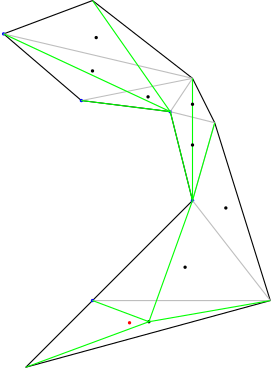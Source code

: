 <?xml version="1.0" encoding="UTF-8"?>
<ipe version="70005" creator="HGeometry"><ipestyle name="opacities">
<opacity name="10%" value="0.1"/>
<opacity name="20%" value="0.2"/>
<opacity name="30%" value="0.3"/>
<opacity name="40%" value="0.4"/>
<opacity name="50%" value="0.5"/>
<opacity name="60%" value="0.6"/>
<opacity name="70%" value="0.7"/>
<opacity name="80%" value="0.8"/>
<opacity name="90%" value="0.9"/>
</ipestyle><ipestyle name="basic">
<color name="red" value="1 0 0"/>
<color name="green" value="0 1 0"/>
<color name="blue" value="0 0 1"/>
<color name="yellow" value="1 1 0"/>
<color name="orange" value="1 0.647 0"/>
<color name="gold" value="1 0.843 0"/>
<color name="purple" value="0.627 0.125 0.941"/>
<color name="gray" value="0.745 0.745 0.745"/>
<color name="brown" value="0.647 0.165 0.165"/>
<color name="navy" value="0 0 0.502"/>
<color name="pink" value="1 0.753 0.796"/>
<color name="seagreen" value="0.18 0.545 0.341"/>
<color name="turquoise" value="0.251 0.878 0.816"/>
<color name="violet" value="0.933 0.51 0.933"/>
<color name="darkblue" value="0 0 0.545"/>
<color name="darkcyan" value="0 0.545 0.545"/>
<color name="darkgray" value="0.663 0.663 0.663"/>
<color name="darkgreen" value="0 0.392 0"/>
<color name="darkmagenta" value="0.545 0 0.545"/>
<color name="darkorange" value="1 0.549 0"/>
<color name="darkred" value="0.545 0 0"/>
<color name="lightblue" value="0.678 0.847 0.902"/>
<color name="lightcyan" value="0.878 1 1"/>
<color name="lightgray" value="0.827 0.827 0.827"/>
<color name="lightgreen" value="0.565 0.933 0.565"/>
<color name="lightyellow" value="1 1 0.878"/>
<dashstyle name="dashed" value="[4] 0"/>
<dashstyle name="dotted" value="[1 3] 0"/>
<dashstyle name="dash dotted" value="[4 2 1 2] 0"/>
<dashstyle name="dash dot dotted" value="[4 2 1 2 1 2] 0"/>
<pen name="heavier" value="0.8"/>
<pen name="fat" value="1.2"/>
<pen name="ultrafat" value="2"/>
<textsize name="large" value="\large"/>
<textsize name="Large" value="\Large"/>
<textsize name="LARGE" value="\LARGE"/>
<textsize name="huge" value="\huge"/>
<textsize name="Huge" value="\Huge"/>
<textsize name="small" value="\small"/>
<textsize name="footnote" value="\footnotesize"/>
<textsize name="tiny" value="\tiny"/>
<symbolsize name="small" value="2"/>
<symbolsize name="tiny" value="1.1"/>
<symbolsize name="large" value="5"/>
<arrowsize name="small" value="5"/>
<arrowsize name="tiny" value="3"/>
<arrowsize name="large" value="10"/>
<gridsize name="4 pts" value="4"/>
<gridsize name="8 pts (~3 mm)" value="8"/>
<gridsize name="16 pts (~6 mm)" value="16"/>
<gridsize name="32 pts (~12 mm)" value="32"/>
<gridsize name="10 pts (~3.5 mm)" value="10"/>
<gridsize name="20 pts (~7 mm)" value="20"/>
<gridsize name="14 pts (~5 mm)" value="14"/>
<gridsize name="28 pts (~10 mm)" value="28"/>
<gridsize name="56 pts (~20 mm)" value="56"/>
<anglesize name="90 deg" value="90"/>
<anglesize name="60 deg" value="60"/>
<anglesize name="45 deg" value="45"/>
<anglesize name="30 deg" value="30"/>
<anglesize name="22.5 deg" value="22.5"/>
<symbol name="mark/circle(sx)" transformations="translations">
<path fill="sym-stroke">
0.6 0 0 0.6 0 0 e 0.4 0 0 0.4 0 0 e
</path></symbol>
<symbol name="mark/disk(sx)" transformations="translations">
<path fill="sym-stroke">
0.6 0 0 0.6 0 0 e
</path></symbol>
<symbol name="mark/fdisk(sfx)" transformations="translations">
<group><path fill="sym-fill">
0.5 0 0 0.5 0 0 e
</path><path fill="sym-stroke" fillrule="eofill">
0.6 0 0 0.6 0 0 e 0.4 0 0 0.4 0 0 e
</path></group></symbol>
<symbol name="mark/box(sx)" transformations="translations">
<path fill="sym-stroke" fillrule="eofill">
-0.6 -0.6 m 0.6 -0.6 l 0.6 0.6 l -0.6 0.6 l h
-0.4 -0.4 m 0.4 -0.4 l 0.4 0.4 l -0.4 0.4 l h</path></symbol>
<symbol name="mark/square(sx)" transformations="translations">
<path fill="sym-stroke">
-0.6 -0.6 m 0.6 -0.6 l 0.6 0.6 l -0.6 0.6 l h</path></symbol>
<symbol name="mark/fsquare(sfx)" transformations="translations">
<group><path fill="sym-fill">
-0.5 -0.5 m 0.5 -0.5 l 0.5 0.5 l -0.5 0.5 l h</path>
<path fill="sym-stroke" fillrule="eofill">
-0.6 -0.6 m 0.6 -0.6 l 0.6 0.6 l -0.6 0.6 l h
-0.4 -0.4 m 0.4 -0.4 l 0.4 0.4 l -0.4 0.4 l h</path></group></symbol>
<symbol name="mark/cross(sx)" transformations="translations">
<group><path fill="sym-stroke">
-0.43 -0.57 m 0.57 0.43 l 0.43 0.57 l -0.57 -0.43 l h</path>
<path fill="sym-stroke">
-0.43 0.57 m 0.57 -0.43 l 0.43 -0.57 l -0.57 0.43 l h</path>
</group></symbol>
<symbol name="arrow/arc(spx)">
<path pen="sym-pen" stroke="sym-stroke" fill="sym-stroke">
0 0 m -1.0 0.333 l -1.0 -0.333 l h</path></symbol>
<symbol name="arrow/farc(spx)">
<path pen="sym-pen" stroke="sym-stroke" fill="white">
0 0 m -1.0 0.333 l -1.0 -0.333 l h</path></symbol>
<symbol name="arrow/ptarc(spx)">
<path pen="sym-pen" stroke="sym-stroke" fill="sym-stroke">
0 0 m -1.0 0.333 l -0.8 0 l -1.0 -0.333 l h</path></symbol>
<symbol name="arrow/fptarc(spx)">
<path pen="sym-pen" stroke="sym-stroke" fill="white">
0 0 m -1.0 0.333 l -0.8 0 l -1.0 -0.333 l h</path></symbol>
<symbol name="arrow/fnormal(spx)">
<path pen="sym-pen" stroke="sym-stroke" fill="white">
0 0 m -1.0 0.333 l -1.0 -0.333 l h</path></symbol>
<symbol name="arrow/pointed(spx)">
<path pen="sym-pen" stroke="sym-stroke" fill="sym-stroke">
0 0 m -1.0 0.333 l -0.8 0 l -1.0 -0.333 l h</path></symbol>
<symbol name="arrow/fpointed(spx)">
<path pen="sym-pen" stroke="sym-stroke" fill="white">
0 0 m -1.0 0.333 l -0.8 0 l -1.0 -0.333 l h</path></symbol>
<symbol name="arrow/linear(spx)">
<path pen="sym-pen" stroke="sym-stroke">
-1.0 0.333 m 0 0 l -1.0 -0.333 l</path></symbol>
<symbol name="arrow/fdouble(spx)">
<path pen="sym-pen" stroke="sym-stroke" fill="white">
0 0 m -1.0 0.333 l -1.0 -0.333 l h
-1 0 m -2.0 0.333 l -2.0 -0.333 l h
</path></symbol>
<symbol name="arrow/double(spx)">
<path pen="sym-pen" stroke="sym-stroke" fill="sym-stroke">
0 0 m -1.0 0.333 l -1.0 -0.333 l h
-1 0 m -2.0 0.333 l -2.0 -0.333 l h
</path></symbol>
<tiling name="falling" angle="-60" width="1" step="4"/>
<tiling name="rising" angle="30" width="1" step="4"/>
<textstyle name="center" begin="\begin{center}" end="\end{center}"/>
<textstyle name="itemize" begin="\begin{itemize}" end="\end{itemize}"/>
<textstyle name="item" begin="\begin{itemize}\item{}" end="\end{itemize}"/>
</ipestyle><page><layer name="alpha"/><view layers="alpha" active="alpha"/><group><use layer="alpha" pos="80.309593200000 176.381176892000" name="mark/disk(sx)"/></group><path stroke="black">36.000000000000 160.000000000000 m
124.000000000000 184.000000000000 l
104.000000000000 248.000000000000 l
96.000000000000 264.000000000000 l
60.000000000000 292.000000000000 l
28.000000000000 280.000000000000 l
56.000000000000 256.000000000000 l
88.000000000000 252.000000000000 l
96.000000000000 220.000000000000 l
60.000000000000 184.000000000000 l
h
</path><group><use stroke="blue" pos="60.000000000000 184.000000000000" name="mark/disk(sx)"/><use stroke="blue" pos="96.000000000000 220.000000000000" name="mark/disk(sx)"/><use stroke="blue" pos="96.000000000000 220.000000000000" name="mark/disk(sx)"/><use stroke="blue" pos="88.000000000000 252.000000000000" name="mark/disk(sx)"/><use stroke="blue" pos="88.000000000000 252.000000000000" name="mark/disk(sx)"/><use stroke="blue" pos="56.000000000000 256.000000000000" name="mark/disk(sx)"/><use stroke="blue" pos="28.000000000000 280.000000000000" name="mark/disk(sx)"/></group><group><path stroke="gray">124.000000000000 184.000000000000 m
96.000000000000 220.000000000000 l
</path><path stroke="gray">124.000000000000 184.000000000000 m
60.000000000000 184.000000000000 l
</path><path stroke="gray">104.000000000000 248.000000000000 m
88.000000000000 252.000000000000 l
</path><path stroke="gray">104.000000000000 248.000000000000 m
96.000000000000 220.000000000000 l
</path><path stroke="gray">96.000000000000 264.000000000000 m
28.000000000000 280.000000000000 l
</path><path stroke="gray">96.000000000000 264.000000000000 m
56.000000000000 256.000000000000 l
</path><path stroke="gray">96.000000000000 264.000000000000 m
88.000000000000 252.000000000000 l
</path></group><group><path stroke="green">36.000000000000 160.000000000000 m
80.309593200000 176.381176892000 l
</path><path stroke="green">124.000000000000 184.000000000000 m
80.309593200000 176.381176892000 l
</path><path stroke="green">60.000000000000 184.000000000000 m
80.309593200000 176.381176892000 l
</path><path stroke="green">96.000000000000 220.000000000000 m
80.309593200000 176.381176892000 l
</path><path stroke="green">104.000000000000 248.000000000000 m
96.000000000000 220.000000000000 l
</path><path stroke="green">88.000000000000 252.000000000000 m
96.000000000000 220.000000000000 l
</path><path stroke="green">96.000000000000 264.000000000000 m
96.000000000000 220.000000000000 l
</path><path stroke="green">56.000000000000 256.000000000000 m
88.000000000000 252.000000000000 l
</path><path stroke="green">28.000000000000 280.000000000000 m
88.000000000000 252.000000000000 l
</path><path stroke="green">60.000000000000 292.000000000000 m
88.000000000000 252.000000000000 l
</path></group><group><use stroke="red" pos="73.333333333333 176.000000000000" name="mark/disk(sx)"/><use pos="93.333333333333 196.000000000000" name="mark/disk(sx)"/><use pos="108.000000000000 217.333333333333" name="mark/disk(sx)"/><use pos="96.000000000000 240.000000000000" name="mark/disk(sx)"/><use pos="96.000000000000 254.666666666666" name="mark/disk(sx)"/><use pos="80.000000000000 257.333333333333" name="mark/disk(sx)"/><use pos="60.000000000000 266.666666666666" name="mark/disk(sx)"/><use pos="61.333333333333 278.666666666666" name="mark/disk(sx)"/></group></page></ipe>